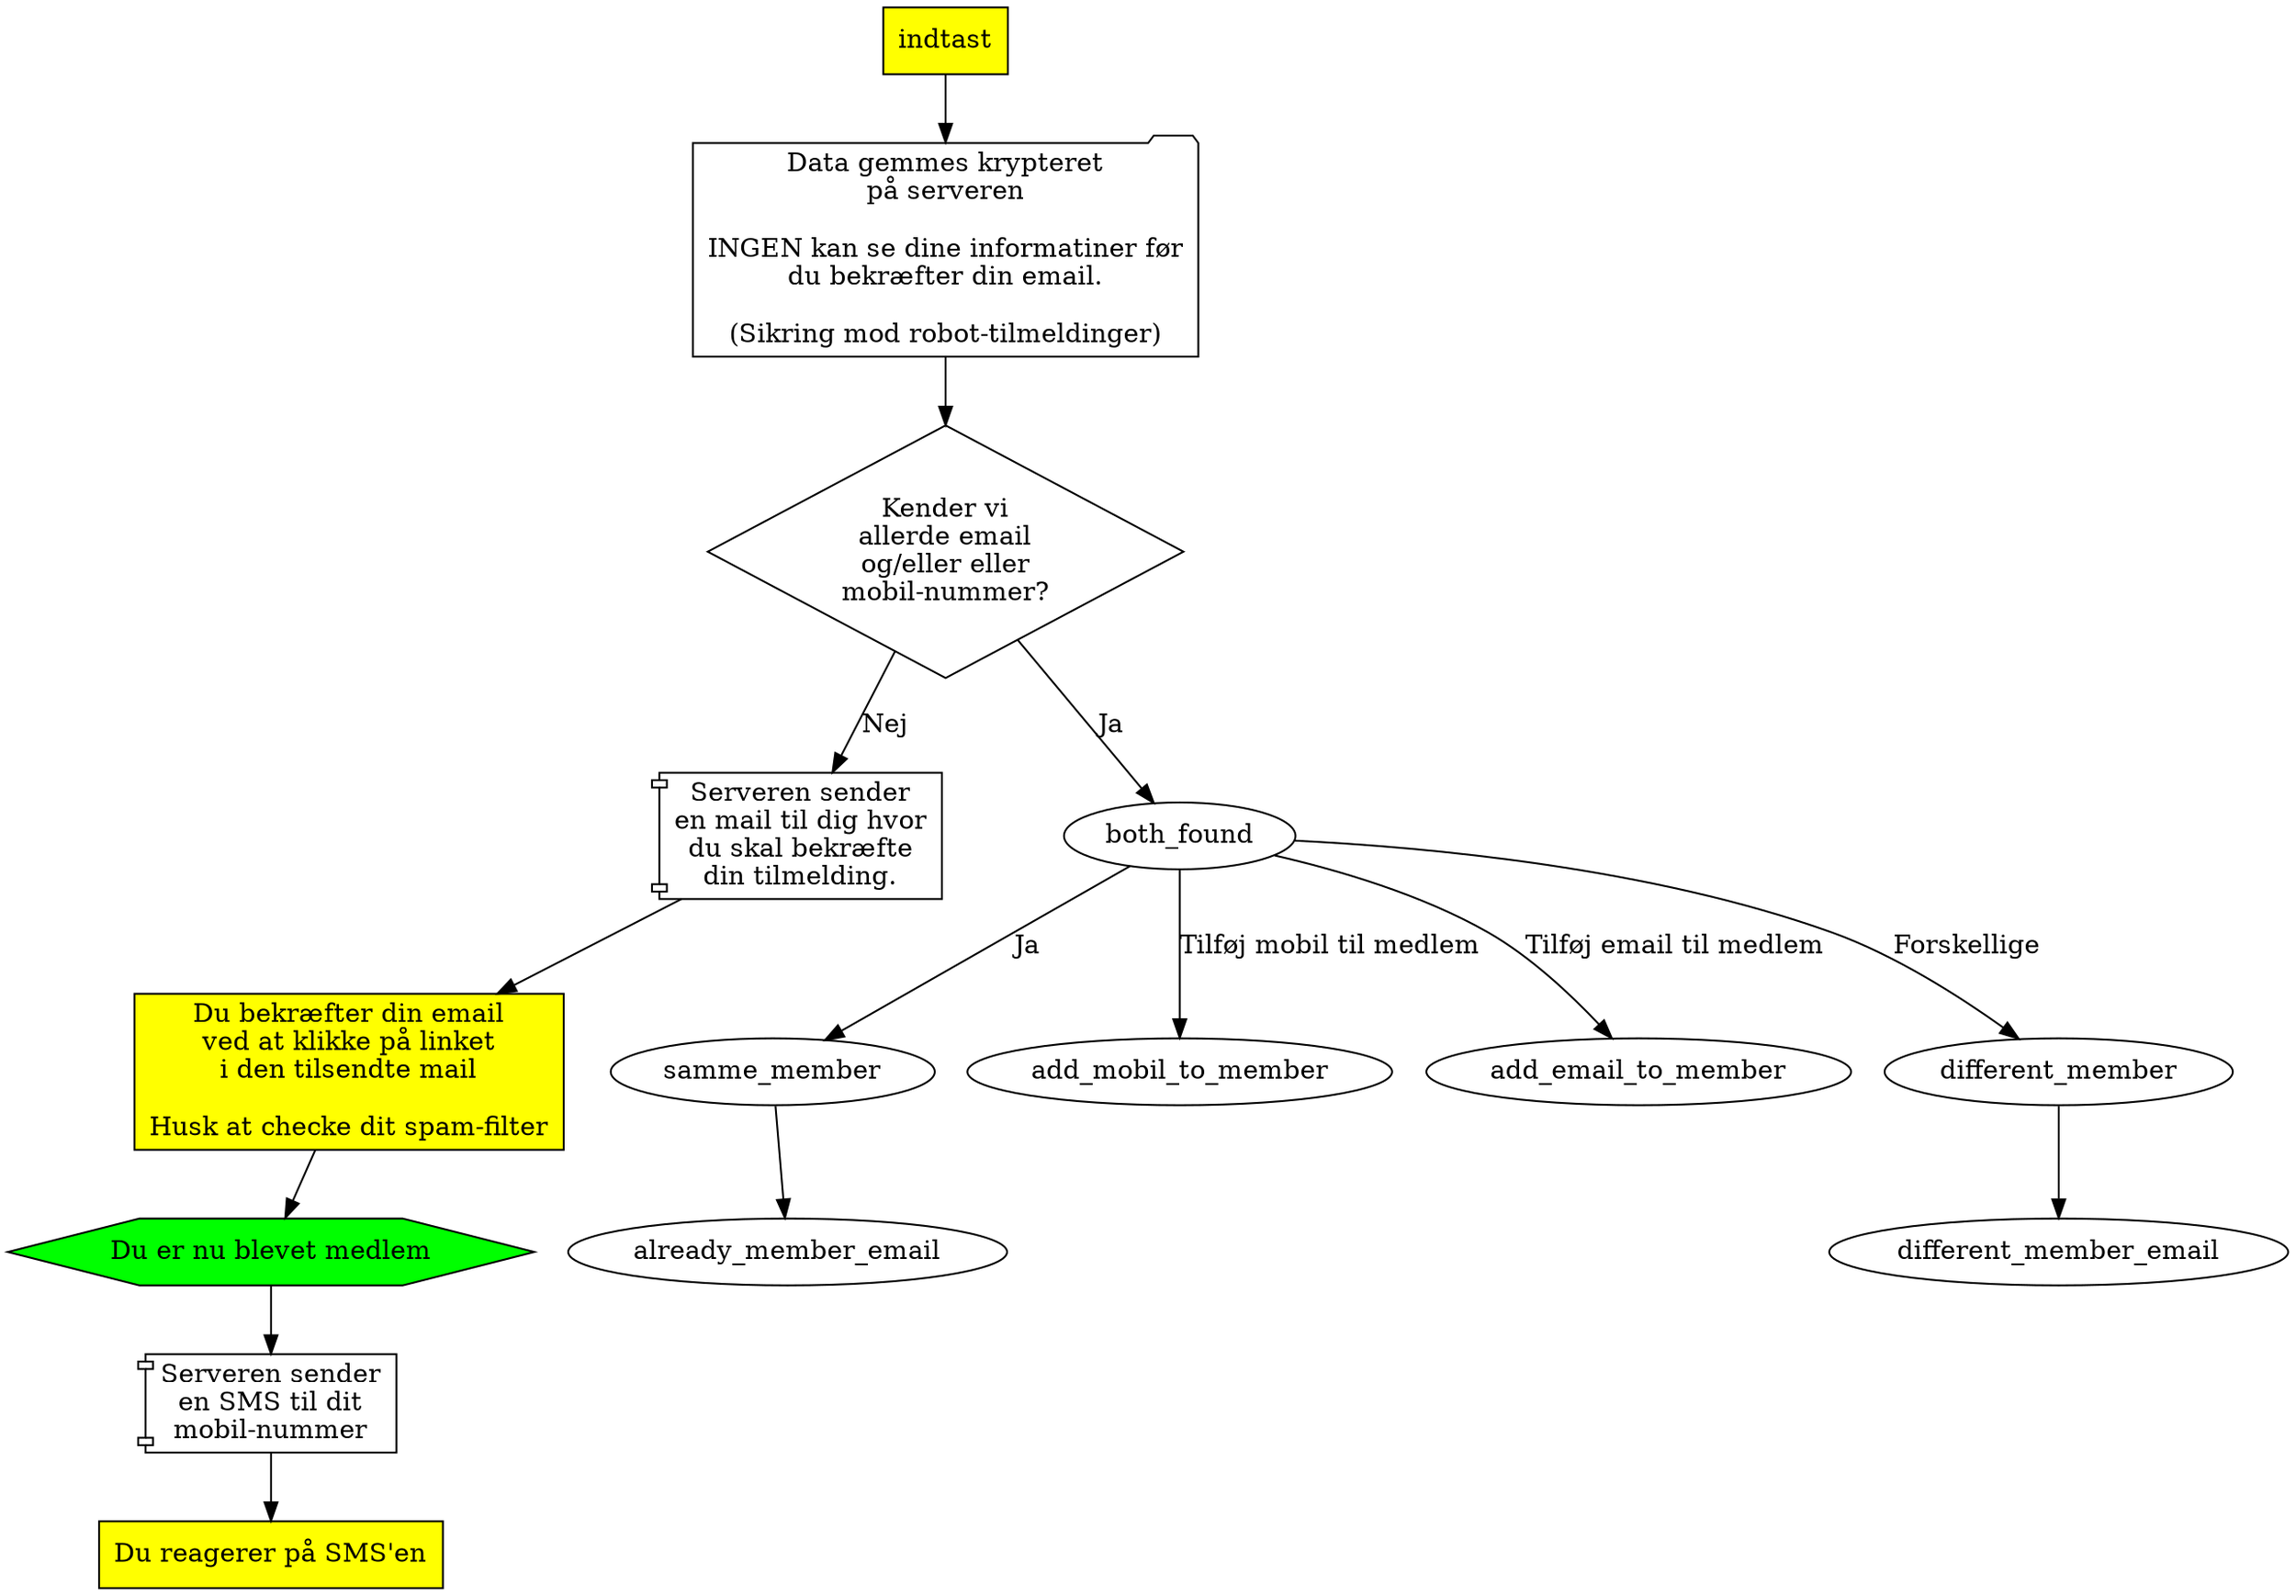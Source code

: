 digraph indmeldelse {
  { # Dine handlinger
    node [ shape=box style=filled fillcolor=yellow ];
    indtast                [abel="Du indtaster dine informationer her på siden"];
    confirm_email          [label="Du bekræfter din email\nved at klikke på linket\ni den tilsendte mail\n\nHusk at checke dit spam-filter"];
    confirm_sms            [label="Du reagerer på SMS'en"];
  }
  send_tilmelding        [shape=folder label="Data gemmes krypteret\npå serveren\n\nINGEN kan se dine informatiner før\ndu bekræfter din email.\n\n(Sikring mod robot-tilmeldinger)"];
  { # Server-aktiviteter
    node [shape=component];
    server_sender_ny_email [label="Serveren sender\nen mail til dig hvor\ndu skal bekræfte\ndin tilmelding."];
    server_sender_sms      [label="Serveren sender\nen SMS til dit\nmobil-nummer"];
  }

  findes_allerede        [shape=diamond                                 label="Kender vi\nallerde email\nog/eller eller\nmobil-nummer?"];
  du_biver_medlem        [shape=hexagon   style=filled fillcolor=green  label="Du er nu blevet medlem"];
  
  indtast -> send_tilmelding -> findes_allerede;
                                findes_allerede -> server_sender_ny_email [label="Nej"];  server_sender_ny_email -> confirm_email -> du_biver_medlem -> server_sender_sms -> confirm_sms;
                                findes_allerede -> both_found             [label="Ja"];   both_found -> samme_member        [label="Ja"];                      samme_member -> already_member_email;
                                                                                          both_found -> add_mobil_to_member [label="Tilføj mobil til medlem"];
                                                                                          both_found -> add_email_to_member [label="Tilføj email til medlem"];
                                                                                          both_found -> different_member    [label="Forskellige"];             different_member -> different_member_email;
}
